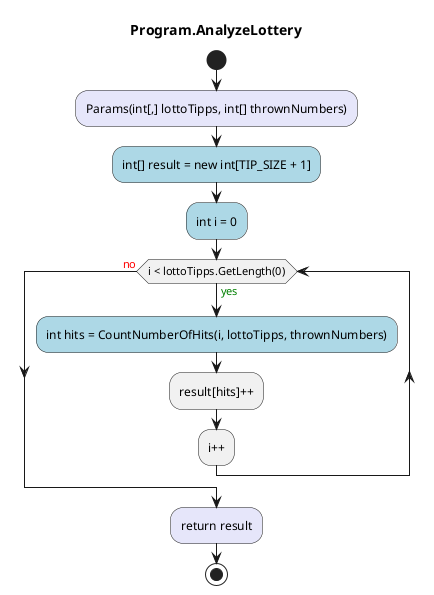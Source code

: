 @startuml Program.AnalyzeLottery
title Program.AnalyzeLottery
start
#Lavender:Params(int[,] lottoTipps, int[] thrownNumbers);
#LightBlue:int[] result = new int[TIP_SIZE + 1];
#LightBlue:int i = 0;
while (i < lottoTipps.GetLength(0)) is (<color:green>yes)
    #LightBlue:int hits = CountNumberOfHits(i, lottoTipps, thrownNumbers);
    :result[hits]++;
:i++;
endwhile (<color:red>no)
#Lavender:return result;
stop
@enduml
